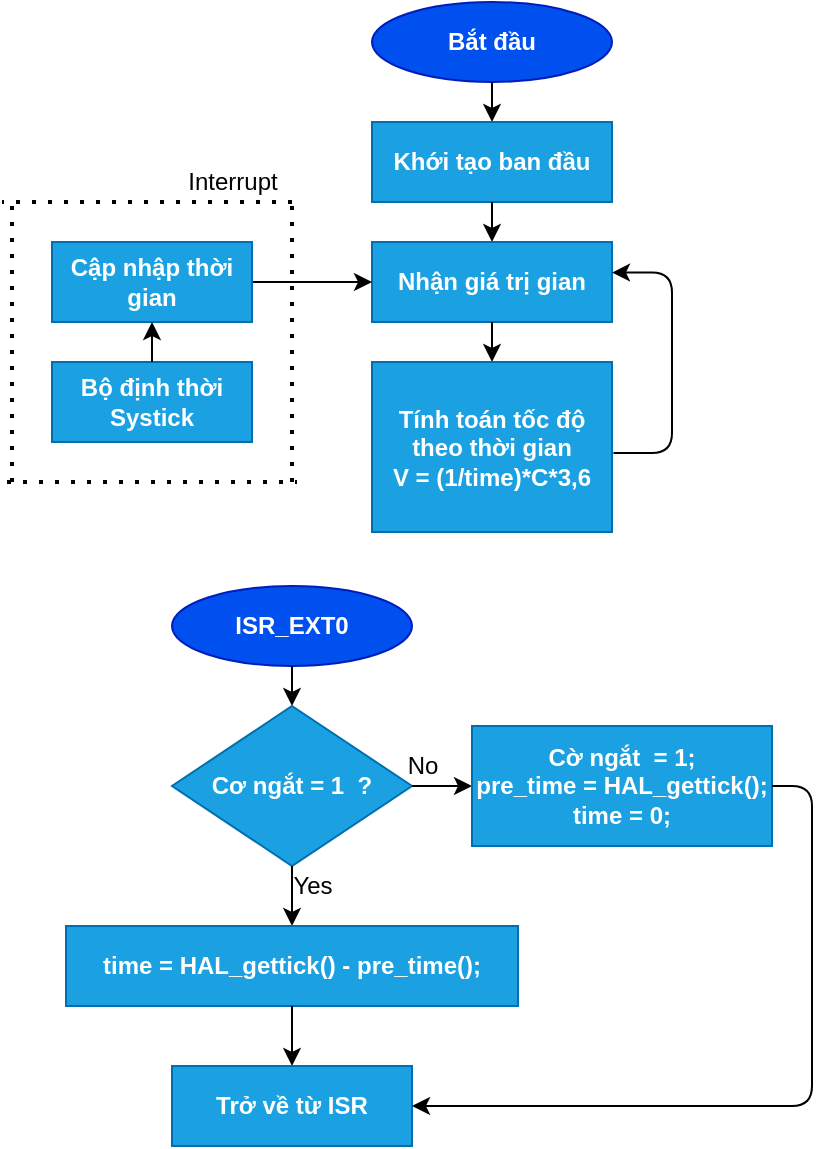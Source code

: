 <mxfile version="14.9.3" type="github" pages="3">
  <diagram id="XS9HvS-GYPIyrF9PbO5x" name="Page-1">
    <mxGraphModel dx="1108" dy="425" grid="0" gridSize="10" guides="1" tooltips="1" connect="1" arrows="1" fold="1" page="1" pageScale="1" pageWidth="850" pageHeight="1100" math="0" shadow="0">
      <root>
        <mxCell id="0" />
        <mxCell id="1" parent="0" />
        <mxCell id="aLbBH-RCHJ9UTwngSTmA-1" value="&lt;b&gt;Bắt đầu&lt;/b&gt;" style="ellipse;whiteSpace=wrap;html=1;fillColor=#0050ef;strokeColor=#001DBC;fontColor=#ffffff;" parent="1" vertex="1">
          <mxGeometry x="360" y="28" width="120" height="40" as="geometry" />
        </mxCell>
        <mxCell id="aLbBH-RCHJ9UTwngSTmA-2" value="" style="endArrow=classic;html=1;exitX=0.5;exitY=1;exitDx=0;exitDy=0;" parent="1" source="aLbBH-RCHJ9UTwngSTmA-1" edge="1">
          <mxGeometry width="50" height="50" relative="1" as="geometry">
            <mxPoint x="400" y="128" as="sourcePoint" />
            <mxPoint x="420" y="88" as="targetPoint" />
          </mxGeometry>
        </mxCell>
        <mxCell id="aLbBH-RCHJ9UTwngSTmA-3" value="&lt;b&gt;Khới tạo ban đầu&lt;/b&gt;" style="rounded=0;whiteSpace=wrap;html=1;fillColor=#1ba1e2;strokeColor=#006EAF;fontColor=#ffffff;" parent="1" vertex="1">
          <mxGeometry x="360" y="88" width="120" height="40" as="geometry" />
        </mxCell>
        <mxCell id="aLbBH-RCHJ9UTwngSTmA-4" value="" style="endArrow=classic;html=1;" parent="1" edge="1">
          <mxGeometry width="50" height="50" relative="1" as="geometry">
            <mxPoint x="420" y="128" as="sourcePoint" />
            <mxPoint x="420" y="148" as="targetPoint" />
          </mxGeometry>
        </mxCell>
        <mxCell id="aLbBH-RCHJ9UTwngSTmA-5" value="&lt;b&gt;Nhận giá trị gian&lt;/b&gt;" style="rounded=0;whiteSpace=wrap;html=1;fillColor=#1ba1e2;strokeColor=#006EAF;fontColor=#ffffff;" parent="1" vertex="1">
          <mxGeometry x="360" y="148" width="120" height="40" as="geometry" />
        </mxCell>
        <mxCell id="aLbBH-RCHJ9UTwngSTmA-6" value="" style="endArrow=classic;html=1;exitX=0.5;exitY=1;exitDx=0;exitDy=0;" parent="1" source="aLbBH-RCHJ9UTwngSTmA-5" edge="1">
          <mxGeometry width="50" height="50" relative="1" as="geometry">
            <mxPoint x="420" y="248" as="sourcePoint" />
            <mxPoint x="420" y="208" as="targetPoint" />
          </mxGeometry>
        </mxCell>
        <mxCell id="aLbBH-RCHJ9UTwngSTmA-7" value="&lt;b&gt;Tính toán tốc độ theo thời gian&lt;br&gt;V = (1/time)*C*3,6&lt;br&gt;&lt;/b&gt;" style="rounded=0;whiteSpace=wrap;html=1;fillColor=#1ba1e2;strokeColor=#006EAF;fontColor=#ffffff;" parent="1" vertex="1">
          <mxGeometry x="360" y="208" width="120" height="85" as="geometry" />
        </mxCell>
        <mxCell id="aLbBH-RCHJ9UTwngSTmA-8" value="" style="edgeStyle=elbowEdgeStyle;elbow=vertical;endArrow=classic;html=1;exitX=1.006;exitY=0.535;exitDx=0;exitDy=0;entryX=1;entryY=0.382;entryDx=0;entryDy=0;entryPerimeter=0;exitPerimeter=0;" parent="1" source="aLbBH-RCHJ9UTwngSTmA-7" target="aLbBH-RCHJ9UTwngSTmA-5" edge="1">
          <mxGeometry width="50" height="50" relative="1" as="geometry">
            <mxPoint x="510" y="228" as="sourcePoint" />
            <mxPoint x="530" y="128" as="targetPoint" />
            <Array as="points">
              <mxPoint x="510" y="248" />
              <mxPoint x="520" y="228" />
              <mxPoint x="560" y="218" />
            </Array>
          </mxGeometry>
        </mxCell>
        <mxCell id="aLbBH-RCHJ9UTwngSTmA-9" value="" style="endArrow=classic;html=1;entryX=0;entryY=0.5;entryDx=0;entryDy=0;" parent="1" target="aLbBH-RCHJ9UTwngSTmA-5" edge="1">
          <mxGeometry width="50" height="50" relative="1" as="geometry">
            <mxPoint x="300" y="168" as="sourcePoint" />
            <mxPoint x="320" y="158" as="targetPoint" />
          </mxGeometry>
        </mxCell>
        <mxCell id="aLbBH-RCHJ9UTwngSTmA-10" value="&lt;b&gt;Cập nhập thời gian&lt;/b&gt;" style="rounded=0;whiteSpace=wrap;html=1;fillColor=#1ba1e2;strokeColor=#006EAF;fontColor=#ffffff;" parent="1" vertex="1">
          <mxGeometry x="200" y="148" width="100" height="40" as="geometry" />
        </mxCell>
        <mxCell id="aLbBH-RCHJ9UTwngSTmA-12" value="&lt;b&gt;Bộ định thời Systick&lt;/b&gt;" style="rounded=0;whiteSpace=wrap;html=1;fillColor=#1ba1e2;strokeColor=#006EAF;fontColor=#ffffff;" parent="1" vertex="1">
          <mxGeometry x="200" y="208" width="100" height="40" as="geometry" />
        </mxCell>
        <mxCell id="aLbBH-RCHJ9UTwngSTmA-13" value="" style="endArrow=classic;html=1;exitX=0.5;exitY=0;exitDx=0;exitDy=0;" parent="1" source="aLbBH-RCHJ9UTwngSTmA-12" target="aLbBH-RCHJ9UTwngSTmA-10" edge="1">
          <mxGeometry width="50" height="50" relative="1" as="geometry">
            <mxPoint x="250" y="218" as="sourcePoint" />
            <mxPoint x="300" y="168" as="targetPoint" />
          </mxGeometry>
        </mxCell>
        <mxCell id="aLbBH-RCHJ9UTwngSTmA-16" value="" style="endArrow=none;dashed=1;html=1;dashPattern=1 3;strokeWidth=2;" parent="1" edge="1">
          <mxGeometry width="50" height="50" relative="1" as="geometry">
            <mxPoint x="177.5" y="268" as="sourcePoint" />
            <mxPoint x="322.5" y="268" as="targetPoint" />
          </mxGeometry>
        </mxCell>
        <mxCell id="aLbBH-RCHJ9UTwngSTmA-17" value="" style="endArrow=none;dashed=1;html=1;dashPattern=1 3;strokeWidth=2;" parent="1" edge="1">
          <mxGeometry width="50" height="50" relative="1" as="geometry">
            <mxPoint x="180" y="268" as="sourcePoint" />
            <mxPoint x="180" y="128" as="targetPoint" />
          </mxGeometry>
        </mxCell>
        <mxCell id="aLbBH-RCHJ9UTwngSTmA-18" value="" style="endArrow=none;dashed=1;html=1;dashPattern=1 3;strokeWidth=2;" parent="1" edge="1">
          <mxGeometry width="50" height="50" relative="1" as="geometry">
            <mxPoint x="320" y="128" as="sourcePoint" />
            <mxPoint x="175" y="128" as="targetPoint" />
          </mxGeometry>
        </mxCell>
        <mxCell id="aLbBH-RCHJ9UTwngSTmA-21" value="" style="endArrow=none;dashed=1;html=1;dashPattern=1 3;strokeWidth=2;" parent="1" edge="1">
          <mxGeometry width="50" height="50" relative="1" as="geometry">
            <mxPoint x="320" y="268" as="sourcePoint" />
            <mxPoint x="320" y="128" as="targetPoint" />
          </mxGeometry>
        </mxCell>
        <mxCell id="aLbBH-RCHJ9UTwngSTmA-22" value="Interrupt" style="text;html=1;align=center;verticalAlign=middle;resizable=0;points=[];autosize=1;strokeColor=none;" parent="1" vertex="1">
          <mxGeometry x="260" y="108" width="60" height="20" as="geometry" />
        </mxCell>
        <mxCell id="aLbBH-RCHJ9UTwngSTmA-24" value="&lt;b&gt;ISR_EXT0&lt;/b&gt;" style="ellipse;whiteSpace=wrap;html=1;fillColor=#0050ef;strokeColor=#001DBC;fontColor=#ffffff;" parent="1" vertex="1">
          <mxGeometry x="260" y="320" width="120" height="40" as="geometry" />
        </mxCell>
        <mxCell id="aLbBH-RCHJ9UTwngSTmA-25" value="" style="endArrow=classic;html=1;exitX=0.5;exitY=1;exitDx=0;exitDy=0;" parent="1" source="aLbBH-RCHJ9UTwngSTmA-24" edge="1">
          <mxGeometry width="50" height="50" relative="1" as="geometry">
            <mxPoint x="300" y="340" as="sourcePoint" />
            <mxPoint x="320" y="380" as="targetPoint" />
          </mxGeometry>
        </mxCell>
        <mxCell id="aLbBH-RCHJ9UTwngSTmA-27" value="&lt;b&gt;Cơ ngắt = 1&amp;nbsp; ?&lt;/b&gt;" style="rhombus;whiteSpace=wrap;html=1;fillColor=#1ba1e2;strokeColor=#006EAF;fontColor=#ffffff;" parent="1" vertex="1">
          <mxGeometry x="260" y="380" width="120" height="80" as="geometry" />
        </mxCell>
        <mxCell id="aLbBH-RCHJ9UTwngSTmA-28" value="" style="endArrow=classic;html=1;exitX=1;exitY=0.5;exitDx=0;exitDy=0;" parent="1" source="aLbBH-RCHJ9UTwngSTmA-27" edge="1">
          <mxGeometry width="50" height="50" relative="1" as="geometry">
            <mxPoint x="320" y="420" as="sourcePoint" />
            <mxPoint x="410" y="420" as="targetPoint" />
          </mxGeometry>
        </mxCell>
        <mxCell id="aLbBH-RCHJ9UTwngSTmA-29" value="&lt;b&gt;Cờ ngắt&amp;nbsp; = 1;&lt;br&gt;pre_time = HAL_gettick();&lt;br&gt;time = 0;&lt;br&gt;&lt;/b&gt;" style="rounded=0;whiteSpace=wrap;html=1;fillColor=#1ba1e2;strokeColor=#006EAF;fontColor=#ffffff;" parent="1" vertex="1">
          <mxGeometry x="410" y="390" width="150" height="60" as="geometry" />
        </mxCell>
        <mxCell id="aLbBH-RCHJ9UTwngSTmA-30" value="" style="endArrow=classic;html=1;exitX=0.5;exitY=1;exitDx=0;exitDy=0;" parent="1" source="aLbBH-RCHJ9UTwngSTmA-27" target="aLbBH-RCHJ9UTwngSTmA-31" edge="1">
          <mxGeometry width="50" height="50" relative="1" as="geometry">
            <mxPoint x="440" y="450" as="sourcePoint" />
            <mxPoint x="320" y="480" as="targetPoint" />
          </mxGeometry>
        </mxCell>
        <mxCell id="aLbBH-RCHJ9UTwngSTmA-31" value="&lt;b&gt;time = HAL_gettick() - pre_time();&lt;/b&gt;" style="rounded=0;whiteSpace=wrap;html=1;fillColor=#1ba1e2;strokeColor=#006EAF;fontColor=#ffffff;" parent="1" vertex="1">
          <mxGeometry x="207" y="490" width="226" height="40" as="geometry" />
        </mxCell>
        <mxCell id="aLbBH-RCHJ9UTwngSTmA-32" value="No" style="text;html=1;align=center;verticalAlign=middle;resizable=0;points=[];autosize=1;strokeColor=none;" parent="1" vertex="1">
          <mxGeometry x="370" y="400" width="30" height="20" as="geometry" />
        </mxCell>
        <mxCell id="aLbBH-RCHJ9UTwngSTmA-33" value="Yes" style="text;html=1;align=center;verticalAlign=middle;resizable=0;points=[];autosize=1;strokeColor=none;" parent="1" vertex="1">
          <mxGeometry x="310" y="460" width="40" height="20" as="geometry" />
        </mxCell>
        <mxCell id="aLbBH-RCHJ9UTwngSTmA-34" value="" style="endArrow=classic;html=1;exitX=0.5;exitY=1;exitDx=0;exitDy=0;" parent="1" source="aLbBH-RCHJ9UTwngSTmA-31" edge="1">
          <mxGeometry width="50" height="50" relative="1" as="geometry">
            <mxPoint x="380" y="590" as="sourcePoint" />
            <mxPoint x="320" y="560" as="targetPoint" />
          </mxGeometry>
        </mxCell>
        <mxCell id="aLbBH-RCHJ9UTwngSTmA-35" value="&lt;b&gt;Trở về từ ISR&lt;/b&gt;" style="rounded=0;whiteSpace=wrap;html=1;fillColor=#1ba1e2;strokeColor=#006EAF;fontColor=#ffffff;" parent="1" vertex="1">
          <mxGeometry x="260" y="560" width="120" height="40" as="geometry" />
        </mxCell>
        <mxCell id="aLbBH-RCHJ9UTwngSTmA-36" value="" style="edgeStyle=elbowEdgeStyle;elbow=horizontal;endArrow=classic;html=1;" parent="1" edge="1">
          <mxGeometry width="50" height="50" relative="1" as="geometry">
            <mxPoint x="560" y="420" as="sourcePoint" />
            <mxPoint x="380" y="580" as="targetPoint" />
            <Array as="points">
              <mxPoint x="580" y="510" />
            </Array>
          </mxGeometry>
        </mxCell>
      </root>
    </mxGraphModel>
  </diagram>
  <diagram id="X4192NzrlYKgYoCs-Gw4" name="Page-2">
    <mxGraphModel dx="1320" dy="516" grid="0" gridSize="10" guides="1" tooltips="1" connect="1" arrows="1" fold="1" page="1" pageScale="1" pageWidth="850" pageHeight="1100" math="0" shadow="0">
      <root>
        <mxCell id="8jUhe-pVGC50TJkfHWQU-0" />
        <mxCell id="8jUhe-pVGC50TJkfHWQU-1" parent="8jUhe-pVGC50TJkfHWQU-0" />
        <mxCell id="8jUhe-pVGC50TJkfHWQU-2" value="&lt;b&gt;Start&lt;/b&gt;" style="ellipse;whiteSpace=wrap;html=1;fillColor=#0050ef;strokeColor=#001DBC;fontColor=#ffffff;" parent="8jUhe-pVGC50TJkfHWQU-1" vertex="1">
          <mxGeometry x="380" y="50" width="120" height="40" as="geometry" />
        </mxCell>
        <mxCell id="8jUhe-pVGC50TJkfHWQU-3" value="" style="endArrow=classic;html=1;exitX=0.5;exitY=1;exitDx=0;exitDy=0;" parent="8jUhe-pVGC50TJkfHWQU-1" source="8jUhe-pVGC50TJkfHWQU-2" target="8jUhe-pVGC50TJkfHWQU-4" edge="1">
          <mxGeometry width="50" height="50" relative="1" as="geometry">
            <mxPoint x="400" y="250" as="sourcePoint" />
            <mxPoint x="425" y="140" as="targetPoint" />
          </mxGeometry>
        </mxCell>
        <mxCell id="8jUhe-pVGC50TJkfHWQU-4" value="&lt;b&gt;Khởi tạo ban đầu&lt;/b&gt;" style="rounded=0;whiteSpace=wrap;html=1;fillColor=#1ba1e2;strokeColor=#006EAF;fontColor=#ffffff;" parent="8jUhe-pVGC50TJkfHWQU-1" vertex="1">
          <mxGeometry x="380" y="110" width="120" height="40" as="geometry" />
        </mxCell>
        <mxCell id="8jUhe-pVGC50TJkfHWQU-5" value="" style="endArrow=classic;html=1;exitX=0.5;exitY=1;exitDx=0;exitDy=0;strokeWidth=2;" parent="8jUhe-pVGC50TJkfHWQU-1" source="8jUhe-pVGC50TJkfHWQU-4" target="8jUhe-pVGC50TJkfHWQU-6" edge="1">
          <mxGeometry width="50" height="50" relative="1" as="geometry">
            <mxPoint x="370" y="220" as="sourcePoint" />
            <mxPoint x="420" y="200" as="targetPoint" />
          </mxGeometry>
        </mxCell>
        <mxCell id="8jUhe-pVGC50TJkfHWQU-6" value="&lt;b&gt;Nhận dữ liệu khuôn và tọa độ GPS&lt;/b&gt;" style="rounded=0;whiteSpace=wrap;html=1;fillColor=#1ba1e2;strokeColor=#006EAF;fontColor=#ffffff;" parent="8jUhe-pVGC50TJkfHWQU-1" vertex="1">
          <mxGeometry x="380" y="180" width="120" height="60" as="geometry" />
        </mxCell>
        <mxCell id="8jUhe-pVGC50TJkfHWQU-10" value="&lt;b&gt;Khuôn mặt là người dùng ?&lt;/b&gt;" style="rhombus;whiteSpace=wrap;html=1;fillColor=#1ba1e2;strokeColor=#006EAF;fontColor=#ffffff;" parent="8jUhe-pVGC50TJkfHWQU-1" vertex="1">
          <mxGeometry x="340" y="280" width="200" height="80" as="geometry" />
        </mxCell>
        <mxCell id="8jUhe-pVGC50TJkfHWQU-13" value="No" style="text;html=1;align=center;verticalAlign=middle;resizable=0;points=[];autosize=1;strokeColor=none;" parent="8jUhe-pVGC50TJkfHWQU-1" vertex="1">
          <mxGeometry x="455" y="368" width="26" height="17" as="geometry" />
        </mxCell>
        <mxCell id="8jUhe-pVGC50TJkfHWQU-14" value="&lt;b&gt;Bật Loa&lt;br&gt;Gửi tin nhắn về điện thoại người dùng&amp;nbsp;&lt;/b&gt;" style="rounded=0;whiteSpace=wrap;html=1;fillColor=#1ba1e2;strokeColor=#006EAF;fontColor=#ffffff;" parent="8jUhe-pVGC50TJkfHWQU-1" vertex="1">
          <mxGeometry x="359" y="400" width="162" height="74" as="geometry" />
        </mxCell>
        <mxCell id="8jUhe-pVGC50TJkfHWQU-15" value="&lt;b&gt;Tắt Loa&lt;/b&gt;" style="rounded=0;whiteSpace=wrap;html=1;fillColor=#1ba1e2;strokeColor=#006EAF;fontColor=#ffffff;" parent="8jUhe-pVGC50TJkfHWQU-1" vertex="1">
          <mxGeometry x="580" y="295" width="120" height="50" as="geometry" />
        </mxCell>
        <mxCell id="8jUhe-pVGC50TJkfHWQU-16" value="" style="endArrow=classic;html=1;exitX=1;exitY=0.5;exitDx=0;exitDy=0;entryX=0;entryY=0.5;entryDx=0;entryDy=0;strokeWidth=2;" parent="8jUhe-pVGC50TJkfHWQU-1" source="8jUhe-pVGC50TJkfHWQU-10" target="8jUhe-pVGC50TJkfHWQU-15" edge="1">
          <mxGeometry width="50" height="50" relative="1" as="geometry">
            <mxPoint x="510" y="340" as="sourcePoint" />
            <mxPoint x="560" y="290" as="targetPoint" />
          </mxGeometry>
        </mxCell>
        <mxCell id="8jUhe-pVGC50TJkfHWQU-17" value="Yes" style="text;html=1;align=center;verticalAlign=middle;resizable=0;points=[];autosize=1;strokeColor=none;" parent="8jUhe-pVGC50TJkfHWQU-1" vertex="1">
          <mxGeometry x="530" y="297" width="30" height="17" as="geometry" />
        </mxCell>
        <mxCell id="8jUhe-pVGC50TJkfHWQU-25" value="" style="edgeStyle=segmentEdgeStyle;endArrow=classic;html=1;strokeWidth=2;" parent="8jUhe-pVGC50TJkfHWQU-1" edge="1">
          <mxGeometry width="50" height="50" relative="1" as="geometry">
            <mxPoint x="720" y="319" as="sourcePoint" />
            <mxPoint x="440" y="514.99" as="targetPoint" />
            <Array as="points">
              <mxPoint x="720" y="514.99" />
            </Array>
          </mxGeometry>
        </mxCell>
        <mxCell id="8jUhe-pVGC50TJkfHWQU-28" value="Cập nhập dữ liệu khuôn mặt và tọa độ GPS" style="rounded=0;whiteSpace=wrap;html=1;fillColor=#1ba1e2;strokeColor=#006EAF;fontColor=#ffffff;" parent="8jUhe-pVGC50TJkfHWQU-1" vertex="1">
          <mxGeometry x="580" y="170" width="120" height="90" as="geometry" />
        </mxCell>
        <mxCell id="8jUhe-pVGC50TJkfHWQU-30" value="" style="endArrow=none;html=1;strokeWidth=2;" parent="8jUhe-pVGC50TJkfHWQU-1" edge="1">
          <mxGeometry width="50" height="50" relative="1" as="geometry">
            <mxPoint x="295" y="514" as="sourcePoint" />
            <mxPoint x="440" y="514" as="targetPoint" />
            <Array as="points">
              <mxPoint x="365" y="514" />
            </Array>
          </mxGeometry>
        </mxCell>
        <mxCell id="8jUhe-pVGC50TJkfHWQU-34" value="" style="edgeStyle=segmentEdgeStyle;endArrow=classic;html=1;strokeWidth=2;entryX=0;entryY=0.5;entryDx=0;entryDy=0;" parent="8jUhe-pVGC50TJkfHWQU-1" target="8jUhe-pVGC50TJkfHWQU-6" edge="1">
          <mxGeometry width="50" height="50" relative="1" as="geometry">
            <mxPoint x="360" y="514" as="sourcePoint" />
            <mxPoint x="250" y="240" as="targetPoint" />
            <Array as="points">
              <mxPoint x="280" y="514" />
              <mxPoint x="280" y="210" />
            </Array>
          </mxGeometry>
        </mxCell>
        <mxCell id="8jUhe-pVGC50TJkfHWQU-35" value="" style="endArrow=classic;html=1;strokeWidth=2;" parent="8jUhe-pVGC50TJkfHWQU-1" edge="1">
          <mxGeometry width="50" height="50" relative="1" as="geometry">
            <mxPoint x="439.58" y="473" as="sourcePoint" />
            <mxPoint x="439.58" y="513" as="targetPoint" />
            <Array as="points" />
          </mxGeometry>
        </mxCell>
        <mxCell id="8jUhe-pVGC50TJkfHWQU-38" value="" style="endArrow=classic;html=1;strokeWidth=2;entryX=0.5;entryY=0;entryDx=0;entryDy=0;" parent="8jUhe-pVGC50TJkfHWQU-1" target="8jUhe-pVGC50TJkfHWQU-14" edge="1">
          <mxGeometry width="50" height="50" relative="1" as="geometry">
            <mxPoint x="440" y="360" as="sourcePoint" />
            <mxPoint x="540" y="300" as="targetPoint" />
          </mxGeometry>
        </mxCell>
        <mxCell id="8jUhe-pVGC50TJkfHWQU-39" value="" style="endArrow=none;html=1;strokeWidth=2;exitX=1;exitY=0.5;exitDx=0;exitDy=0;" parent="8jUhe-pVGC50TJkfHWQU-1" source="8jUhe-pVGC50TJkfHWQU-15" edge="1">
          <mxGeometry width="50" height="50" relative="1" as="geometry">
            <mxPoint x="670" y="350" as="sourcePoint" />
            <mxPoint x="720" y="320" as="targetPoint" />
          </mxGeometry>
        </mxCell>
        <mxCell id="8jUhe-pVGC50TJkfHWQU-41" value="" style="endArrow=classic;html=1;strokeWidth=2;exitX=0;exitY=0.5;exitDx=0;exitDy=0;entryX=1.019;entryY=0.588;entryDx=0;entryDy=0;entryPerimeter=0;" parent="8jUhe-pVGC50TJkfHWQU-1" source="8jUhe-pVGC50TJkfHWQU-28" target="8jUhe-pVGC50TJkfHWQU-6" edge="1">
          <mxGeometry width="50" height="50" relative="1" as="geometry">
            <mxPoint x="500" y="230" as="sourcePoint" />
            <mxPoint x="550" y="180" as="targetPoint" />
          </mxGeometry>
        </mxCell>
        <mxCell id="8jUhe-pVGC50TJkfHWQU-42" value="" style="endArrow=none;dashed=1;html=1;dashPattern=1 3;strokeWidth=2;" parent="8jUhe-pVGC50TJkfHWQU-1" edge="1">
          <mxGeometry width="50" height="50" relative="1" as="geometry">
            <mxPoint x="560" y="280" as="sourcePoint" />
            <mxPoint x="560" y="160" as="targetPoint" />
          </mxGeometry>
        </mxCell>
        <mxCell id="8jUhe-pVGC50TJkfHWQU-43" value="" style="endArrow=none;dashed=1;html=1;dashPattern=1 3;strokeWidth=2;" parent="8jUhe-pVGC50TJkfHWQU-1" edge="1">
          <mxGeometry width="50" height="50" relative="1" as="geometry">
            <mxPoint x="560" y="280" as="sourcePoint" />
            <mxPoint x="720" y="280" as="targetPoint" />
          </mxGeometry>
        </mxCell>
        <mxCell id="8jUhe-pVGC50TJkfHWQU-44" value="" style="endArrow=none;dashed=1;html=1;dashPattern=1 3;strokeWidth=2;" parent="8jUhe-pVGC50TJkfHWQU-1" edge="1">
          <mxGeometry width="50" height="50" relative="1" as="geometry">
            <mxPoint x="720" y="280" as="sourcePoint" />
            <mxPoint x="720" y="160" as="targetPoint" />
          </mxGeometry>
        </mxCell>
        <mxCell id="8jUhe-pVGC50TJkfHWQU-45" value="" style="endArrow=none;dashed=1;html=1;dashPattern=1 3;strokeWidth=2;" parent="8jUhe-pVGC50TJkfHWQU-1" edge="1">
          <mxGeometry width="50" height="50" relative="1" as="geometry">
            <mxPoint x="560" y="160" as="sourcePoint" />
            <mxPoint x="720" y="160" as="targetPoint" />
          </mxGeometry>
        </mxCell>
        <mxCell id="8jUhe-pVGC50TJkfHWQU-47" value="" style="endArrow=classic;html=1;strokeWidth=2;exitX=0.5;exitY=1;exitDx=0;exitDy=0;entryX=0.5;entryY=0;entryDx=0;entryDy=0;" parent="8jUhe-pVGC50TJkfHWQU-1" source="8jUhe-pVGC50TJkfHWQU-6" target="8jUhe-pVGC50TJkfHWQU-10" edge="1">
          <mxGeometry width="50" height="50" relative="1" as="geometry">
            <mxPoint x="510" y="270" as="sourcePoint" />
            <mxPoint x="560" y="220" as="targetPoint" />
          </mxGeometry>
        </mxCell>
        <mxCell id="PL1G2pH_fZtRxi_3S4xS-0" value="&lt;b&gt;Start&lt;/b&gt;" style="ellipse;whiteSpace=wrap;html=1;fillColor=#0050ef;strokeColor=#001DBC;fontColor=#ffffff;" parent="8jUhe-pVGC50TJkfHWQU-1" vertex="1">
          <mxGeometry x="380" y="50" width="120" height="40" as="geometry" />
        </mxCell>
        <mxCell id="PL1G2pH_fZtRxi_3S4xS-1" value="" style="endArrow=classic;html=1;exitX=0.5;exitY=1;exitDx=0;exitDy=0;" parent="8jUhe-pVGC50TJkfHWQU-1" source="PL1G2pH_fZtRxi_3S4xS-0" target="PL1G2pH_fZtRxi_3S4xS-2" edge="1">
          <mxGeometry width="50" height="50" relative="1" as="geometry">
            <mxPoint x="400" y="250" as="sourcePoint" />
            <mxPoint x="425" y="140" as="targetPoint" />
          </mxGeometry>
        </mxCell>
        <mxCell id="PL1G2pH_fZtRxi_3S4xS-2" value="&lt;b&gt;Khởi tạo ban đầu&lt;/b&gt;" style="rounded=0;whiteSpace=wrap;html=1;fillColor=#1ba1e2;strokeColor=#006EAF;fontColor=#ffffff;" parent="8jUhe-pVGC50TJkfHWQU-1" vertex="1">
          <mxGeometry x="380" y="110" width="120" height="40" as="geometry" />
        </mxCell>
        <mxCell id="PL1G2pH_fZtRxi_3S4xS-3" value="" style="endArrow=classic;html=1;exitX=0.5;exitY=1;exitDx=0;exitDy=0;strokeWidth=2;" parent="8jUhe-pVGC50TJkfHWQU-1" source="PL1G2pH_fZtRxi_3S4xS-2" target="PL1G2pH_fZtRxi_3S4xS-4" edge="1">
          <mxGeometry width="50" height="50" relative="1" as="geometry">
            <mxPoint x="370" y="220" as="sourcePoint" />
            <mxPoint x="420" y="200" as="targetPoint" />
          </mxGeometry>
        </mxCell>
        <mxCell id="PL1G2pH_fZtRxi_3S4xS-4" value="&lt;b&gt;Nhận dữ liệu khuôn và tọa độ GPS&lt;/b&gt;" style="rounded=0;whiteSpace=wrap;html=1;fillColor=#1ba1e2;strokeColor=#006EAF;fontColor=#ffffff;" parent="8jUhe-pVGC50TJkfHWQU-1" vertex="1">
          <mxGeometry x="380" y="180" width="120" height="60" as="geometry" />
        </mxCell>
        <mxCell id="PL1G2pH_fZtRxi_3S4xS-5" value="&lt;b&gt;Khuôn mặt là người dùng ?&lt;/b&gt;" style="rhombus;whiteSpace=wrap;html=1;fillColor=#1ba1e2;strokeColor=#006EAF;fontColor=#ffffff;" parent="8jUhe-pVGC50TJkfHWQU-1" vertex="1">
          <mxGeometry x="340" y="280" width="200" height="80" as="geometry" />
        </mxCell>
        <mxCell id="PL1G2pH_fZtRxi_3S4xS-6" value="No" style="text;html=1;align=center;verticalAlign=middle;resizable=0;points=[];autosize=1;strokeColor=none;" parent="8jUhe-pVGC50TJkfHWQU-1" vertex="1">
          <mxGeometry x="455" y="368" width="26" height="17" as="geometry" />
        </mxCell>
        <mxCell id="PL1G2pH_fZtRxi_3S4xS-7" value="&lt;b&gt;Bật Loa&lt;br&gt;Gửi tin nhắn về điện thoại người dùng&amp;nbsp;&lt;/b&gt;" style="rounded=0;whiteSpace=wrap;html=1;fillColor=#1ba1e2;strokeColor=#006EAF;fontColor=#ffffff;" parent="8jUhe-pVGC50TJkfHWQU-1" vertex="1">
          <mxGeometry x="359" y="400" width="162" height="74" as="geometry" />
        </mxCell>
        <mxCell id="PL1G2pH_fZtRxi_3S4xS-8" value="&lt;b&gt;Tắt Loa&lt;/b&gt;" style="rounded=0;whiteSpace=wrap;html=1;fillColor=#1ba1e2;strokeColor=#006EAF;fontColor=#ffffff;" parent="8jUhe-pVGC50TJkfHWQU-1" vertex="1">
          <mxGeometry x="580" y="295" width="120" height="50" as="geometry" />
        </mxCell>
        <mxCell id="PL1G2pH_fZtRxi_3S4xS-9" value="" style="endArrow=classic;html=1;exitX=1;exitY=0.5;exitDx=0;exitDy=0;entryX=0;entryY=0.5;entryDx=0;entryDy=0;strokeWidth=2;" parent="8jUhe-pVGC50TJkfHWQU-1" source="PL1G2pH_fZtRxi_3S4xS-5" target="PL1G2pH_fZtRxi_3S4xS-8" edge="1">
          <mxGeometry width="50" height="50" relative="1" as="geometry">
            <mxPoint x="510" y="340" as="sourcePoint" />
            <mxPoint x="560" y="290" as="targetPoint" />
          </mxGeometry>
        </mxCell>
        <mxCell id="PL1G2pH_fZtRxi_3S4xS-10" value="Yes" style="text;html=1;align=center;verticalAlign=middle;resizable=0;points=[];autosize=1;strokeColor=none;" parent="8jUhe-pVGC50TJkfHWQU-1" vertex="1">
          <mxGeometry x="530" y="297" width="30" height="17" as="geometry" />
        </mxCell>
        <mxCell id="PL1G2pH_fZtRxi_3S4xS-11" value="" style="edgeStyle=segmentEdgeStyle;endArrow=classic;html=1;strokeWidth=2;" parent="8jUhe-pVGC50TJkfHWQU-1" edge="1">
          <mxGeometry width="50" height="50" relative="1" as="geometry">
            <mxPoint x="720" y="319" as="sourcePoint" />
            <mxPoint x="440" y="514.99" as="targetPoint" />
            <Array as="points">
              <mxPoint x="720" y="514.99" />
            </Array>
          </mxGeometry>
        </mxCell>
        <mxCell id="PL1G2pH_fZtRxi_3S4xS-12" value="Cập nhập dữ liệu khuôn mặt và tọa độ GPS" style="rounded=0;whiteSpace=wrap;html=1;fillColor=#1ba1e2;strokeColor=#006EAF;fontColor=#ffffff;" parent="8jUhe-pVGC50TJkfHWQU-1" vertex="1">
          <mxGeometry x="580" y="170" width="120" height="90" as="geometry" />
        </mxCell>
        <mxCell id="PL1G2pH_fZtRxi_3S4xS-13" value="" style="endArrow=none;html=1;strokeWidth=2;" parent="8jUhe-pVGC50TJkfHWQU-1" edge="1">
          <mxGeometry width="50" height="50" relative="1" as="geometry">
            <mxPoint x="295.0" y="514" as="sourcePoint" />
            <mxPoint x="440" y="514" as="targetPoint" />
            <Array as="points">
              <mxPoint x="365" y="514" />
            </Array>
          </mxGeometry>
        </mxCell>
        <mxCell id="PL1G2pH_fZtRxi_3S4xS-14" value="" style="edgeStyle=segmentEdgeStyle;endArrow=classic;html=1;strokeWidth=2;entryX=0;entryY=0.5;entryDx=0;entryDy=0;" parent="8jUhe-pVGC50TJkfHWQU-1" target="PL1G2pH_fZtRxi_3S4xS-4" edge="1">
          <mxGeometry width="50" height="50" relative="1" as="geometry">
            <mxPoint x="360.0" y="514" as="sourcePoint" />
            <mxPoint x="250" y="240" as="targetPoint" />
            <Array as="points">
              <mxPoint x="280" y="514" />
              <mxPoint x="280" y="210" />
            </Array>
          </mxGeometry>
        </mxCell>
        <mxCell id="PL1G2pH_fZtRxi_3S4xS-15" value="" style="endArrow=classic;html=1;strokeWidth=2;" parent="8jUhe-pVGC50TJkfHWQU-1" edge="1">
          <mxGeometry width="50" height="50" relative="1" as="geometry">
            <mxPoint x="439.58" y="473" as="sourcePoint" />
            <mxPoint x="439.58" y="513" as="targetPoint" />
            <Array as="points" />
          </mxGeometry>
        </mxCell>
        <mxCell id="PL1G2pH_fZtRxi_3S4xS-16" value="" style="endArrow=classic;html=1;strokeWidth=2;entryX=0.5;entryY=0;entryDx=0;entryDy=0;" parent="8jUhe-pVGC50TJkfHWQU-1" target="PL1G2pH_fZtRxi_3S4xS-7" edge="1">
          <mxGeometry width="50" height="50" relative="1" as="geometry">
            <mxPoint x="440" y="360" as="sourcePoint" />
            <mxPoint x="540" y="300" as="targetPoint" />
          </mxGeometry>
        </mxCell>
        <mxCell id="PL1G2pH_fZtRxi_3S4xS-17" value="" style="endArrow=none;html=1;strokeWidth=2;exitX=1;exitY=0.5;exitDx=0;exitDy=0;" parent="8jUhe-pVGC50TJkfHWQU-1" source="PL1G2pH_fZtRxi_3S4xS-8" edge="1">
          <mxGeometry width="50" height="50" relative="1" as="geometry">
            <mxPoint x="670" y="350" as="sourcePoint" />
            <mxPoint x="720" y="320" as="targetPoint" />
          </mxGeometry>
        </mxCell>
        <mxCell id="PL1G2pH_fZtRxi_3S4xS-18" value="" style="endArrow=classic;html=1;strokeWidth=2;exitX=0;exitY=0.5;exitDx=0;exitDy=0;entryX=1.019;entryY=0.588;entryDx=0;entryDy=0;entryPerimeter=0;" parent="8jUhe-pVGC50TJkfHWQU-1" source="PL1G2pH_fZtRxi_3S4xS-12" target="PL1G2pH_fZtRxi_3S4xS-4" edge="1">
          <mxGeometry width="50" height="50" relative="1" as="geometry">
            <mxPoint x="500" y="230" as="sourcePoint" />
            <mxPoint x="550" y="180" as="targetPoint" />
          </mxGeometry>
        </mxCell>
        <mxCell id="PL1G2pH_fZtRxi_3S4xS-19" value="" style="endArrow=none;dashed=1;html=1;dashPattern=1 3;strokeWidth=2;" parent="8jUhe-pVGC50TJkfHWQU-1" edge="1">
          <mxGeometry width="50" height="50" relative="1" as="geometry">
            <mxPoint x="560" y="280" as="sourcePoint" />
            <mxPoint x="560" y="160" as="targetPoint" />
          </mxGeometry>
        </mxCell>
        <mxCell id="PL1G2pH_fZtRxi_3S4xS-20" value="" style="endArrow=none;dashed=1;html=1;dashPattern=1 3;strokeWidth=2;" parent="8jUhe-pVGC50TJkfHWQU-1" edge="1">
          <mxGeometry width="50" height="50" relative="1" as="geometry">
            <mxPoint x="560" y="280" as="sourcePoint" />
            <mxPoint x="720" y="280" as="targetPoint" />
          </mxGeometry>
        </mxCell>
        <mxCell id="PL1G2pH_fZtRxi_3S4xS-21" value="" style="endArrow=none;dashed=1;html=1;dashPattern=1 3;strokeWidth=2;" parent="8jUhe-pVGC50TJkfHWQU-1" edge="1">
          <mxGeometry width="50" height="50" relative="1" as="geometry">
            <mxPoint x="720" y="280" as="sourcePoint" />
            <mxPoint x="720" y="160" as="targetPoint" />
          </mxGeometry>
        </mxCell>
        <mxCell id="PL1G2pH_fZtRxi_3S4xS-22" value="" style="endArrow=none;dashed=1;html=1;dashPattern=1 3;strokeWidth=2;" parent="8jUhe-pVGC50TJkfHWQU-1" edge="1">
          <mxGeometry width="50" height="50" relative="1" as="geometry">
            <mxPoint x="560" y="160" as="sourcePoint" />
            <mxPoint x="720" y="160" as="targetPoint" />
          </mxGeometry>
        </mxCell>
        <mxCell id="PL1G2pH_fZtRxi_3S4xS-23" value="" style="endArrow=classic;html=1;strokeWidth=2;exitX=0.5;exitY=1;exitDx=0;exitDy=0;entryX=0.5;entryY=0;entryDx=0;entryDy=0;" parent="8jUhe-pVGC50TJkfHWQU-1" source="PL1G2pH_fZtRxi_3S4xS-4" target="PL1G2pH_fZtRxi_3S4xS-5" edge="1">
          <mxGeometry width="50" height="50" relative="1" as="geometry">
            <mxPoint x="510" y="270" as="sourcePoint" />
            <mxPoint x="560" y="220" as="targetPoint" />
          </mxGeometry>
        </mxCell>
        <mxCell id="PL1G2pH_fZtRxi_3S4xS-24" value="&lt;b&gt;Start&lt;/b&gt;" style="ellipse;whiteSpace=wrap;html=1;fillColor=#0050ef;strokeColor=#001DBC;fontColor=#ffffff;" parent="8jUhe-pVGC50TJkfHWQU-1" vertex="1">
          <mxGeometry x="332" y="582" width="120" height="40" as="geometry" />
        </mxCell>
        <mxCell id="PL1G2pH_fZtRxi_3S4xS-25" value="" style="endArrow=classic;html=1;exitX=0.5;exitY=1;exitDx=0;exitDy=0;" parent="8jUhe-pVGC50TJkfHWQU-1" source="PL1G2pH_fZtRxi_3S4xS-24" target="PL1G2pH_fZtRxi_3S4xS-26" edge="1">
          <mxGeometry width="50" height="50" relative="1" as="geometry">
            <mxPoint x="352" y="782" as="sourcePoint" />
            <mxPoint x="377" y="672" as="targetPoint" />
          </mxGeometry>
        </mxCell>
        <mxCell id="PL1G2pH_fZtRxi_3S4xS-26" value="&lt;b&gt;Khởi tạo ban đầu&lt;/b&gt;" style="rounded=0;whiteSpace=wrap;html=1;fillColor=#1ba1e2;strokeColor=#006EAF;fontColor=#ffffff;" parent="8jUhe-pVGC50TJkfHWQU-1" vertex="1">
          <mxGeometry x="332" y="642" width="120" height="40" as="geometry" />
        </mxCell>
        <mxCell id="PL1G2pH_fZtRxi_3S4xS-27" value="" style="endArrow=classic;html=1;exitX=0.5;exitY=1;exitDx=0;exitDy=0;strokeWidth=2;" parent="8jUhe-pVGC50TJkfHWQU-1" source="PL1G2pH_fZtRxi_3S4xS-26" target="PL1G2pH_fZtRxi_3S4xS-28" edge="1">
          <mxGeometry width="50" height="50" relative="1" as="geometry">
            <mxPoint x="322" y="752" as="sourcePoint" />
            <mxPoint x="372" y="732" as="targetPoint" />
          </mxGeometry>
        </mxCell>
        <mxCell id="PL1G2pH_fZtRxi_3S4xS-28" value="&lt;b&gt;Nhận dữ liệu tốc độ và biển báo&lt;/b&gt;" style="rounded=0;whiteSpace=wrap;html=1;fillColor=#1ba1e2;strokeColor=#006EAF;fontColor=#ffffff;" parent="8jUhe-pVGC50TJkfHWQU-1" vertex="1">
          <mxGeometry x="332" y="712" width="120" height="60" as="geometry" />
        </mxCell>
        <mxCell id="PL1G2pH_fZtRxi_3S4xS-29" value="&lt;b&gt;Vượt quá tốc độ cho phép ?&lt;/b&gt;" style="rhombus;whiteSpace=wrap;html=1;fillColor=#1ba1e2;strokeColor=#006EAF;fontColor=#ffffff;" parent="8jUhe-pVGC50TJkfHWQU-1" vertex="1">
          <mxGeometry x="292" y="812" width="200" height="80" as="geometry" />
        </mxCell>
        <mxCell id="PL1G2pH_fZtRxi_3S4xS-30" value="No" style="text;html=1;align=center;verticalAlign=middle;resizable=0;points=[];autosize=1;strokeColor=none;" parent="8jUhe-pVGC50TJkfHWQU-1" vertex="1">
          <mxGeometry x="407" y="900" width="26" height="17" as="geometry" />
        </mxCell>
        <mxCell id="PL1G2pH_fZtRxi_3S4xS-31" value="&lt;b&gt;Tắt loa&lt;/b&gt;" style="rounded=0;whiteSpace=wrap;html=1;fillColor=#1ba1e2;strokeColor=#006EAF;fontColor=#ffffff;" parent="8jUhe-pVGC50TJkfHWQU-1" vertex="1">
          <mxGeometry x="311" y="932" width="162" height="43" as="geometry" />
        </mxCell>
        <mxCell id="PL1G2pH_fZtRxi_3S4xS-32" value="&lt;b&gt;Bật Loa&lt;/b&gt;" style="rounded=0;whiteSpace=wrap;html=1;fillColor=#1ba1e2;strokeColor=#006EAF;fontColor=#ffffff;" parent="8jUhe-pVGC50TJkfHWQU-1" vertex="1">
          <mxGeometry x="532" y="827" width="120" height="50" as="geometry" />
        </mxCell>
        <mxCell id="PL1G2pH_fZtRxi_3S4xS-33" value="" style="endArrow=classic;html=1;exitX=1;exitY=0.5;exitDx=0;exitDy=0;entryX=0;entryY=0.5;entryDx=0;entryDy=0;strokeWidth=2;" parent="8jUhe-pVGC50TJkfHWQU-1" source="PL1G2pH_fZtRxi_3S4xS-29" target="PL1G2pH_fZtRxi_3S4xS-32" edge="1">
          <mxGeometry width="50" height="50" relative="1" as="geometry">
            <mxPoint x="462" y="872" as="sourcePoint" />
            <mxPoint x="512" y="822" as="targetPoint" />
          </mxGeometry>
        </mxCell>
        <mxCell id="PL1G2pH_fZtRxi_3S4xS-34" value="Yes" style="text;html=1;align=center;verticalAlign=middle;resizable=0;points=[];autosize=1;strokeColor=none;" parent="8jUhe-pVGC50TJkfHWQU-1" vertex="1">
          <mxGeometry x="482" y="829" width="30" height="17" as="geometry" />
        </mxCell>
        <mxCell id="PL1G2pH_fZtRxi_3S4xS-35" value="" style="edgeStyle=segmentEdgeStyle;endArrow=classic;html=1;strokeWidth=2;" parent="8jUhe-pVGC50TJkfHWQU-1" edge="1">
          <mxGeometry width="50" height="50" relative="1" as="geometry">
            <mxPoint x="672" y="850" as="sourcePoint" />
            <mxPoint x="392" y="999.99" as="targetPoint" />
            <Array as="points">
              <mxPoint x="672" y="999.99" />
            </Array>
          </mxGeometry>
        </mxCell>
        <mxCell id="PL1G2pH_fZtRxi_3S4xS-36" value="Cập nhập dữ liệu tốc độ và biển báo" style="rounded=0;whiteSpace=wrap;html=1;fillColor=#1ba1e2;strokeColor=#006EAF;fontColor=#ffffff;" parent="8jUhe-pVGC50TJkfHWQU-1" vertex="1">
          <mxGeometry x="532" y="702" width="120" height="90" as="geometry" />
        </mxCell>
        <mxCell id="PL1G2pH_fZtRxi_3S4xS-38" value="" style="edgeStyle=segmentEdgeStyle;endArrow=classic;html=1;strokeWidth=2;entryX=0;entryY=0.5;entryDx=0;entryDy=0;" parent="8jUhe-pVGC50TJkfHWQU-1" target="PL1G2pH_fZtRxi_3S4xS-28" edge="1">
          <mxGeometry width="50" height="50" relative="1" as="geometry">
            <mxPoint x="392" y="1000" as="sourcePoint" />
            <mxPoint x="202" y="772" as="targetPoint" />
            <Array as="points">
              <mxPoint x="232" y="1000" />
              <mxPoint x="232" y="742" />
            </Array>
          </mxGeometry>
        </mxCell>
        <mxCell id="PL1G2pH_fZtRxi_3S4xS-39" value="" style="endArrow=classic;html=1;strokeWidth=2;" parent="8jUhe-pVGC50TJkfHWQU-1" source="PL1G2pH_fZtRxi_3S4xS-31" edge="1">
          <mxGeometry width="50" height="50" relative="1" as="geometry">
            <mxPoint x="391.58" y="1005" as="sourcePoint" />
            <mxPoint x="392" y="1003" as="targetPoint" />
            <Array as="points" />
          </mxGeometry>
        </mxCell>
        <mxCell id="PL1G2pH_fZtRxi_3S4xS-40" value="" style="endArrow=classic;html=1;strokeWidth=2;entryX=0.5;entryY=0;entryDx=0;entryDy=0;" parent="8jUhe-pVGC50TJkfHWQU-1" target="PL1G2pH_fZtRxi_3S4xS-31" edge="1">
          <mxGeometry width="50" height="50" relative="1" as="geometry">
            <mxPoint x="392" y="892" as="sourcePoint" />
            <mxPoint x="492" y="832" as="targetPoint" />
          </mxGeometry>
        </mxCell>
        <mxCell id="PL1G2pH_fZtRxi_3S4xS-41" value="" style="endArrow=none;html=1;strokeWidth=2;exitX=1;exitY=0.5;exitDx=0;exitDy=0;" parent="8jUhe-pVGC50TJkfHWQU-1" source="PL1G2pH_fZtRxi_3S4xS-32" edge="1">
          <mxGeometry width="50" height="50" relative="1" as="geometry">
            <mxPoint x="622" y="882" as="sourcePoint" />
            <mxPoint x="672" y="852" as="targetPoint" />
          </mxGeometry>
        </mxCell>
        <mxCell id="PL1G2pH_fZtRxi_3S4xS-42" value="" style="endArrow=classic;html=1;strokeWidth=2;exitX=0;exitY=0.5;exitDx=0;exitDy=0;entryX=1.019;entryY=0.588;entryDx=0;entryDy=0;entryPerimeter=0;" parent="8jUhe-pVGC50TJkfHWQU-1" source="PL1G2pH_fZtRxi_3S4xS-36" target="PL1G2pH_fZtRxi_3S4xS-28" edge="1">
          <mxGeometry width="50" height="50" relative="1" as="geometry">
            <mxPoint x="452" y="762" as="sourcePoint" />
            <mxPoint x="502" y="712" as="targetPoint" />
          </mxGeometry>
        </mxCell>
        <mxCell id="PL1G2pH_fZtRxi_3S4xS-43" value="" style="endArrow=none;dashed=1;html=1;dashPattern=1 3;strokeWidth=2;" parent="8jUhe-pVGC50TJkfHWQU-1" edge="1">
          <mxGeometry width="50" height="50" relative="1" as="geometry">
            <mxPoint x="512" y="812" as="sourcePoint" />
            <mxPoint x="512" y="692" as="targetPoint" />
          </mxGeometry>
        </mxCell>
        <mxCell id="PL1G2pH_fZtRxi_3S4xS-44" value="" style="endArrow=none;dashed=1;html=1;dashPattern=1 3;strokeWidth=2;" parent="8jUhe-pVGC50TJkfHWQU-1" edge="1">
          <mxGeometry width="50" height="50" relative="1" as="geometry">
            <mxPoint x="512" y="812" as="sourcePoint" />
            <mxPoint x="672" y="812" as="targetPoint" />
          </mxGeometry>
        </mxCell>
        <mxCell id="PL1G2pH_fZtRxi_3S4xS-45" value="" style="endArrow=none;dashed=1;html=1;dashPattern=1 3;strokeWidth=2;" parent="8jUhe-pVGC50TJkfHWQU-1" edge="1">
          <mxGeometry width="50" height="50" relative="1" as="geometry">
            <mxPoint x="672" y="812" as="sourcePoint" />
            <mxPoint x="672" y="692" as="targetPoint" />
          </mxGeometry>
        </mxCell>
        <mxCell id="PL1G2pH_fZtRxi_3S4xS-46" value="" style="endArrow=none;dashed=1;html=1;dashPattern=1 3;strokeWidth=2;" parent="8jUhe-pVGC50TJkfHWQU-1" edge="1">
          <mxGeometry width="50" height="50" relative="1" as="geometry">
            <mxPoint x="512" y="692" as="sourcePoint" />
            <mxPoint x="672" y="692" as="targetPoint" />
          </mxGeometry>
        </mxCell>
        <mxCell id="PL1G2pH_fZtRxi_3S4xS-47" value="" style="endArrow=classic;html=1;strokeWidth=2;exitX=0.5;exitY=1;exitDx=0;exitDy=0;entryX=0.5;entryY=0;entryDx=0;entryDy=0;" parent="8jUhe-pVGC50TJkfHWQU-1" source="PL1G2pH_fZtRxi_3S4xS-28" target="PL1G2pH_fZtRxi_3S4xS-29" edge="1">
          <mxGeometry width="50" height="50" relative="1" as="geometry">
            <mxPoint x="462" y="802" as="sourcePoint" />
            <mxPoint x="512" y="752" as="targetPoint" />
          </mxGeometry>
        </mxCell>
      </root>
    </mxGraphModel>
  </diagram>
  <diagram id="pUrxEwibvzBrOFwXfS4l" name="Page-3">
    <mxGraphModel dx="1320" dy="516" grid="0" gridSize="10" guides="1" tooltips="1" connect="1" arrows="1" fold="1" page="1" pageScale="1" pageWidth="827" pageHeight="1169" math="0" shadow="0">
      <root>
        <mxCell id="ZZbbOpayHGuPwevl6bBL-0" />
        <mxCell id="ZZbbOpayHGuPwevl6bBL-1" parent="ZZbbOpayHGuPwevl6bBL-0" />
        <mxCell id="ZZbbOpayHGuPwevl6bBL-2" value="Bắt đầu" style="ellipse;whiteSpace=wrap;html=1;fillColor=#0050ef;strokeColor=#001DBC;fontColor=#ffffff;" parent="ZZbbOpayHGuPwevl6bBL-1" vertex="1">
          <mxGeometry x="340" y="60" width="120" height="50" as="geometry" />
        </mxCell>
        <mxCell id="ZZbbOpayHGuPwevl6bBL-3" value="Cấu hình khởi tạo tác vụ" style="rounded=1;whiteSpace=wrap;html=1;fillColor=#1ba1e2;strokeColor=#006EAF;fontColor=#ffffff;" parent="ZZbbOpayHGuPwevl6bBL-1" vertex="1">
          <mxGeometry x="340" y="120" width="120" height="60" as="geometry" />
        </mxCell>
        <mxCell id="ZZbbOpayHGuPwevl6bBL-4" value="" style="endArrow=classic;html=1;exitX=0.5;exitY=1;exitDx=0;exitDy=0;" parent="ZZbbOpayHGuPwevl6bBL-1" source="ZZbbOpayHGuPwevl6bBL-2" target="ZZbbOpayHGuPwevl6bBL-3" edge="1">
          <mxGeometry width="50" height="50" relative="1" as="geometry">
            <mxPoint x="420" y="270" as="sourcePoint" />
            <mxPoint x="470" y="220" as="targetPoint" />
          </mxGeometry>
        </mxCell>
        <mxCell id="ZZbbOpayHGuPwevl6bBL-5" value="" style="edgeStyle=segmentEdgeStyle;endArrow=classic;html=1;exitX=0.5;exitY=1;exitDx=0;exitDy=0;" parent="ZZbbOpayHGuPwevl6bBL-1" source="ZZbbOpayHGuPwevl6bBL-3" edge="1">
          <mxGeometry width="50" height="50" relative="1" as="geometry">
            <mxPoint x="370" y="180" as="sourcePoint" />
            <mxPoint x="280" y="220" as="targetPoint" />
            <Array as="points">
              <mxPoint x="400" y="199" />
              <mxPoint x="280" y="199" />
            </Array>
          </mxGeometry>
        </mxCell>
        <mxCell id="ZZbbOpayHGuPwevl6bBL-7" value="" style="edgeStyle=segmentEdgeStyle;endArrow=classic;html=1;exitX=0.5;exitY=1;exitDx=0;exitDy=0;" parent="ZZbbOpayHGuPwevl6bBL-1" source="ZZbbOpayHGuPwevl6bBL-3" edge="1">
          <mxGeometry width="50" height="50" relative="1" as="geometry">
            <mxPoint x="350" y="180" as="sourcePoint" />
            <mxPoint x="520" y="220" as="targetPoint" />
            <Array as="points">
              <mxPoint x="400" y="200" />
              <mxPoint x="520" y="200" />
            </Array>
          </mxGeometry>
        </mxCell>
        <mxCell id="ZZbbOpayHGuPwevl6bBL-8" value="&lt;b&gt;Chức năng cảnh báo tốc độ&lt;/b&gt;" style="text;html=1;strokeColor=none;fillColor=none;align=center;verticalAlign=middle;whiteSpace=wrap;rounded=0;" parent="ZZbbOpayHGuPwevl6bBL-1" vertex="1">
          <mxGeometry x="190" y="180" width="170" height="20" as="geometry" />
        </mxCell>
        <mxCell id="ZZbbOpayHGuPwevl6bBL-9" value="&lt;b&gt;Chức năng chống trộm&lt;/b&gt;" style="text;html=1;align=center;verticalAlign=middle;resizable=0;points=[];autosize=1;strokeColor=none;" parent="ZZbbOpayHGuPwevl6bBL-1" vertex="1">
          <mxGeometry x="449" y="182" width="142" height="17" as="geometry" />
        </mxCell>
        <mxCell id="ZZbbOpayHGuPwevl6bBL-10" value="-Nhận dữ liệu biển báo.&lt;br&gt;-Tính toán tốc độ hiện tại" style="rounded=0;whiteSpace=wrap;html=1;fillColor=#1ba1e2;strokeColor=#006EAF;fontColor=#ffffff;" parent="ZZbbOpayHGuPwevl6bBL-1" vertex="1">
          <mxGeometry x="220" y="220" width="120" height="70" as="geometry" />
        </mxCell>
        <mxCell id="ZZbbOpayHGuPwevl6bBL-15" value="" style="endArrow=classic;html=1;exitX=0.5;exitY=1;exitDx=0;exitDy=0;" parent="ZZbbOpayHGuPwevl6bBL-1" source="ZZbbOpayHGuPwevl6bBL-10" edge="1">
          <mxGeometry width="50" height="50" relative="1" as="geometry">
            <mxPoint x="320" y="350" as="sourcePoint" />
            <mxPoint x="280" y="310" as="targetPoint" />
          </mxGeometry>
        </mxCell>
        <mxCell id="ZZbbOpayHGuPwevl6bBL-20" value="Tốc độ vượt quá&lt;br&gt;biển báo cho phép ?" style="rhombus;whiteSpace=wrap;html=1;fillColor=#1ba1e2;strokeColor=#006EAF;fontColor=#ffffff;" parent="ZZbbOpayHGuPwevl6bBL-1" vertex="1">
          <mxGeometry x="205" y="310" width="150" height="87" as="geometry" />
        </mxCell>
        <mxCell id="ZZbbOpayHGuPwevl6bBL-21" value="" style="endArrow=classic;html=1;exitX=0;exitY=0.5;exitDx=0;exitDy=0;entryX=1;entryY=0.5;entryDx=0;entryDy=0;" parent="ZZbbOpayHGuPwevl6bBL-1" source="ZZbbOpayHGuPwevl6bBL-20" target="ZZbbOpayHGuPwevl6bBL-22" edge="1">
          <mxGeometry width="50" height="50" relative="1" as="geometry">
            <mxPoint x="280" y="340" as="sourcePoint" />
            <mxPoint x="180" y="350" as="targetPoint" />
          </mxGeometry>
        </mxCell>
        <mxCell id="ZZbbOpayHGuPwevl6bBL-22" value="Bật loa" style="rounded=0;whiteSpace=wrap;html=1;fillColor=#1ba1e2;strokeColor=#006EAF;fontColor=#ffffff;" parent="ZZbbOpayHGuPwevl6bBL-1" vertex="1">
          <mxGeometry x="130" y="333.5" width="50" height="40" as="geometry" />
        </mxCell>
        <mxCell id="ZZbbOpayHGuPwevl6bBL-24" value="" style="endArrow=classic;html=1;exitX=0.5;exitY=1;exitDx=0;exitDy=0;" parent="ZZbbOpayHGuPwevl6bBL-1" source="ZZbbOpayHGuPwevl6bBL-20" edge="1">
          <mxGeometry width="50" height="50" relative="1" as="geometry">
            <mxPoint x="210" y="430" as="sourcePoint" />
            <mxPoint x="280" y="420" as="targetPoint" />
          </mxGeometry>
        </mxCell>
        <mxCell id="ZZbbOpayHGuPwevl6bBL-25" value="Yes" style="text;html=1;align=center;verticalAlign=middle;resizable=0;points=[];autosize=1;strokeColor=none;" parent="ZZbbOpayHGuPwevl6bBL-1" vertex="1">
          <mxGeometry x="180" y="330" width="40" height="20" as="geometry" />
        </mxCell>
        <mxCell id="ZZbbOpayHGuPwevl6bBL-26" value="No" style="text;html=1;align=center;verticalAlign=middle;resizable=0;points=[];autosize=1;strokeColor=none;" parent="ZZbbOpayHGuPwevl6bBL-1" vertex="1">
          <mxGeometry x="275" y="390" width="30" height="20" as="geometry" />
        </mxCell>
        <mxCell id="ZZbbOpayHGuPwevl6bBL-27" value="Tắt loa" style="rounded=0;whiteSpace=wrap;html=1;fillColor=#1ba1e2;strokeColor=#006EAF;fontColor=#ffffff;" parent="ZZbbOpayHGuPwevl6bBL-1" vertex="1">
          <mxGeometry x="250" y="420" width="60" height="30" as="geometry" />
        </mxCell>
        <mxCell id="ZZbbOpayHGuPwevl6bBL-28" value="Hiển thị thông tin" style="rounded=0;whiteSpace=wrap;html=1;fillColor=#1ba1e2;strokeColor=#006EAF;fontColor=#ffffff;" parent="ZZbbOpayHGuPwevl6bBL-1" vertex="1">
          <mxGeometry x="220" y="470" width="120" height="30" as="geometry" />
        </mxCell>
        <mxCell id="ZZbbOpayHGuPwevl6bBL-29" value="" style="endArrow=classic;html=1;exitX=0.5;exitY=1;exitDx=0;exitDy=0;entryX=0.5;entryY=0;entryDx=0;entryDy=0;" parent="ZZbbOpayHGuPwevl6bBL-1" source="ZZbbOpayHGuPwevl6bBL-27" target="ZZbbOpayHGuPwevl6bBL-28" edge="1">
          <mxGeometry width="50" height="50" relative="1" as="geometry">
            <mxPoint x="300" y="480" as="sourcePoint" />
            <mxPoint x="350" y="430" as="targetPoint" />
          </mxGeometry>
        </mxCell>
        <mxCell id="ZZbbOpayHGuPwevl6bBL-30" value="" style="edgeStyle=elbowEdgeStyle;elbow=horizontal;endArrow=classic;html=1;entryX=0;entryY=0.5;entryDx=0;entryDy=0;exitX=0;exitY=0.5;exitDx=0;exitDy=0;" parent="ZZbbOpayHGuPwevl6bBL-1" source="ZZbbOpayHGuPwevl6bBL-22" target="ZZbbOpayHGuPwevl6bBL-28" edge="1">
          <mxGeometry width="50" height="50" relative="1" as="geometry">
            <mxPoint x="80" y="360" as="sourcePoint" />
            <mxPoint x="130" y="420" as="targetPoint" />
            <Array as="points">
              <mxPoint x="120" y="350" />
              <mxPoint x="110" y="420" />
            </Array>
          </mxGeometry>
        </mxCell>
        <mxCell id="ZZbbOpayHGuPwevl6bBL-32" value="-Nhận thông tin GPS&lt;br&gt;-Nhận dữ liệu khuôn mặt" style="rounded=0;whiteSpace=wrap;html=1;fillColor=#1ba1e2;strokeColor=#006EAF;fontColor=#ffffff;" parent="ZZbbOpayHGuPwevl6bBL-1" vertex="1">
          <mxGeometry x="460" y="220" width="120" height="70" as="geometry" />
        </mxCell>
        <mxCell id="ZZbbOpayHGuPwevl6bBL-33" value="Khuôn mặt là người&lt;br&gt;dùng ?" style="html=1;whiteSpace=wrap;aspect=fixed;shape=isoRectangle;fillColor=#1ba1e2;strokeColor=#006EAF;fontColor=#ffffff;" parent="ZZbbOpayHGuPwevl6bBL-1" vertex="1">
          <mxGeometry x="447.5" y="306.5" width="145" height="87" as="geometry" />
        </mxCell>
        <mxCell id="ZZbbOpayHGuPwevl6bBL-34" value="" style="endArrow=classic;html=1;exitX=0.5;exitY=1;exitDx=0;exitDy=0;" parent="ZZbbOpayHGuPwevl6bBL-1" source="ZZbbOpayHGuPwevl6bBL-32" edge="1">
          <mxGeometry width="50" height="50" relative="1" as="geometry">
            <mxPoint x="380" y="380" as="sourcePoint" />
            <mxPoint x="520" y="310" as="targetPoint" />
          </mxGeometry>
        </mxCell>
        <mxCell id="ZZbbOpayHGuPwevl6bBL-36" value="" style="endArrow=classic;html=1;" parent="ZZbbOpayHGuPwevl6bBL-1" edge="1">
          <mxGeometry width="50" height="50" relative="1" as="geometry">
            <mxPoint x="519" y="391" as="sourcePoint" />
            <mxPoint x="519" y="420" as="targetPoint" />
          </mxGeometry>
        </mxCell>
        <mxCell id="ZZbbOpayHGuPwevl6bBL-37" value="No" style="text;html=1;align=center;verticalAlign=middle;resizable=0;points=[];autosize=1;strokeColor=none;" parent="ZZbbOpayHGuPwevl6bBL-1" vertex="1">
          <mxGeometry x="487" y="392" width="26" height="17" as="geometry" />
        </mxCell>
        <mxCell id="ZZbbOpayHGuPwevl6bBL-38" value="Bật Loa&lt;br&gt;Gửi SMS đến điện thoại" style="rounded=0;whiteSpace=wrap;html=1;fillColor=#1ba1e2;strokeColor=#006EAF;fontColor=#ffffff;" parent="ZZbbOpayHGuPwevl6bBL-1" vertex="1">
          <mxGeometry x="480" y="420" width="80" height="60" as="geometry" />
        </mxCell>
        <mxCell id="ZZbbOpayHGuPwevl6bBL-39" value="" style="edgeStyle=elbowEdgeStyle;elbow=horizontal;endArrow=classic;html=1;" parent="ZZbbOpayHGuPwevl6bBL-1" edge="1">
          <mxGeometry width="50" height="50" relative="1" as="geometry">
            <mxPoint x="280" y="520" as="sourcePoint" />
            <mxPoint x="280" y="210" as="targetPoint" />
            <Array as="points">
              <mxPoint x="90" y="230" />
            </Array>
          </mxGeometry>
        </mxCell>
        <mxCell id="ZZbbOpayHGuPwevl6bBL-43" value="" style="endArrow=none;html=1;" parent="ZZbbOpayHGuPwevl6bBL-1" edge="1">
          <mxGeometry width="50" height="50" relative="1" as="geometry">
            <mxPoint x="280" y="520" as="sourcePoint" />
            <mxPoint x="280" y="500" as="targetPoint" />
          </mxGeometry>
        </mxCell>
        <mxCell id="ZZbbOpayHGuPwevl6bBL-44" value="" style="endArrow=none;html=1;entryX=0.5;entryY=1;entryDx=0;entryDy=0;" parent="ZZbbOpayHGuPwevl6bBL-1" target="ZZbbOpayHGuPwevl6bBL-38" edge="1">
          <mxGeometry width="50" height="50" relative="1" as="geometry">
            <mxPoint x="520" y="520" as="sourcePoint" />
            <mxPoint x="490" y="370" as="targetPoint" />
          </mxGeometry>
        </mxCell>
        <mxCell id="ZZbbOpayHGuPwevl6bBL-45" value="" style="edgeStyle=elbowEdgeStyle;elbow=horizontal;endArrow=classic;html=1;" parent="ZZbbOpayHGuPwevl6bBL-1" edge="1">
          <mxGeometry width="50" height="50" relative="1" as="geometry">
            <mxPoint x="520" y="520.926" as="sourcePoint" />
            <mxPoint x="520" y="210" as="targetPoint" />
            <Array as="points">
              <mxPoint x="689" y="366" />
            </Array>
          </mxGeometry>
        </mxCell>
        <mxCell id="ZZbbOpayHGuPwevl6bBL-46" value="" style="endArrow=classic;html=1;" parent="ZZbbOpayHGuPwevl6bBL-1" edge="1">
          <mxGeometry width="50" height="50" relative="1" as="geometry">
            <mxPoint x="592.5" y="349.72" as="sourcePoint" />
            <mxPoint x="622" y="350" as="targetPoint" />
          </mxGeometry>
        </mxCell>
        <mxCell id="ZZbbOpayHGuPwevl6bBL-47" value="Yes" style="text;html=1;align=center;verticalAlign=middle;resizable=0;points=[];autosize=1;strokeColor=none;" parent="ZZbbOpayHGuPwevl6bBL-1" vertex="1">
          <mxGeometry x="585" y="332" width="30" height="17" as="geometry" />
        </mxCell>
        <mxCell id="qsSdrTym3QmKHjPoH-Vd-0" value="Tắt loa" style="rounded=0;whiteSpace=wrap;html=1;fillColor=#1ba1e2;strokeColor=#006EAF;fontColor=#ffffff;" parent="ZZbbOpayHGuPwevl6bBL-1" vertex="1">
          <mxGeometry x="623" y="330" width="50" height="40" as="geometry" />
        </mxCell>
        <mxCell id="qsSdrTym3QmKHjPoH-Vd-1" value="" style="endArrow=classic;html=1;exitX=1;exitY=0.5;exitDx=0;exitDy=0;" parent="ZZbbOpayHGuPwevl6bBL-1" source="qsSdrTym3QmKHjPoH-Vd-0" edge="1">
          <mxGeometry width="50" height="50" relative="1" as="geometry">
            <mxPoint x="534" y="302" as="sourcePoint" />
            <mxPoint x="690" y="350" as="targetPoint" />
          </mxGeometry>
        </mxCell>
      </root>
    </mxGraphModel>
  </diagram>
</mxfile>
